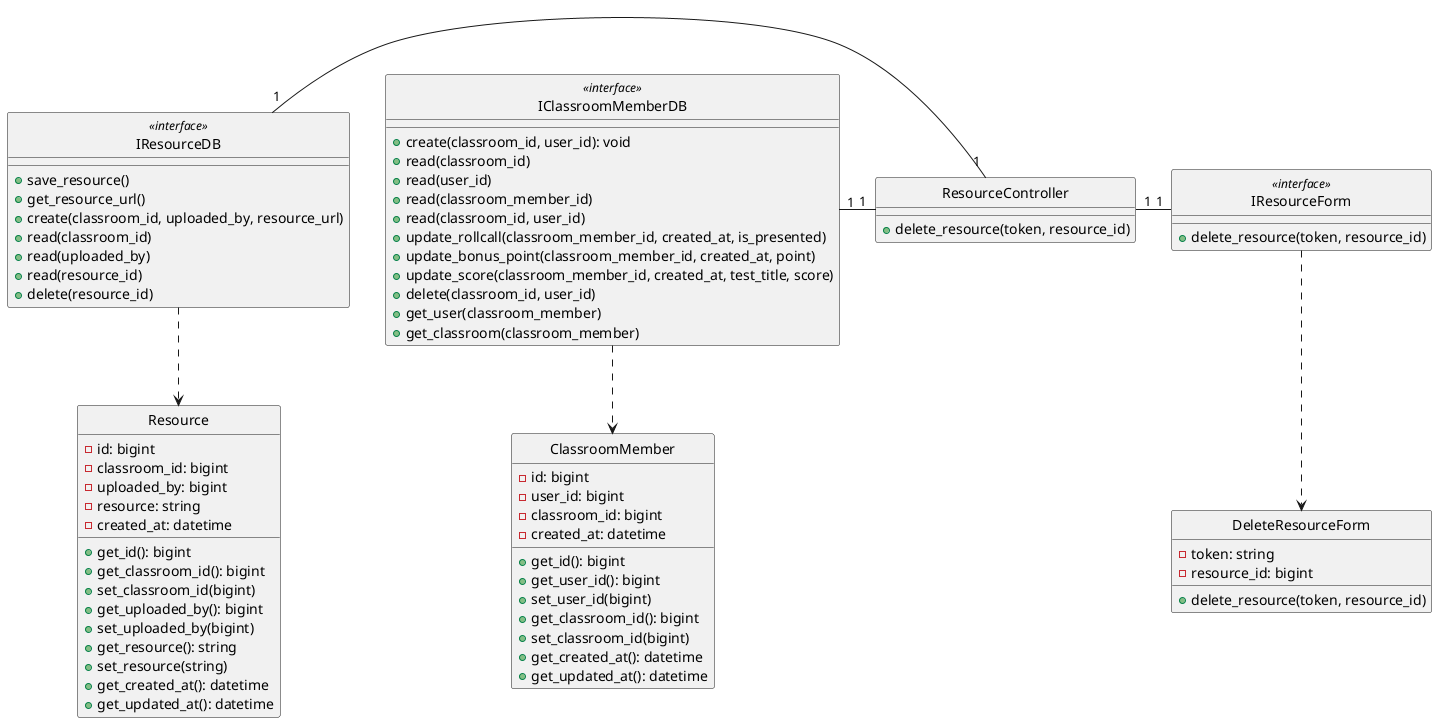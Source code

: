@startuml deleteResource

class DeleteResourceForm {
    - token: string
    - resource_id: bigint

    + delete_resource(token, resource_id)
}

class IResourceForm <<interface>> {
    + delete_resource(token, resource_id)
}

class ResourceController {
    + delete_resource(token, resource_id)
}

class ClassroomMember {
    - id: bigint
    - user_id: bigint
    - classroom_id: bigint
    - created_at: datetime

    + get_id(): bigint
    + get_user_id(): bigint
    + set_user_id(bigint)
    + get_classroom_id(): bigint
    + set_classroom_id(bigint)
    + get_created_at(): datetime
    + get_updated_at(): datetime
}

class IClassroomMemberDB <<interface>> {
    + create(classroom_id, user_id): void
    + read(classroom_id)
    + read(user_id)
    + read(classroom_member_id)
    + read(classroom_id, user_id)
    + update_rollcall(classroom_member_id, created_at, is_presented)
    + update_bonus_point(classroom_member_id, created_at, point)
    + update_score(classroom_member_id, created_at, test_title, score)
    + delete(classroom_id, user_id)
    + get_user(classroom_member)
    + get_classroom(classroom_member)
}


class Resource {
    -id: bigint
    -classroom_id: bigint
    -uploaded_by: bigint
    -resource: string
    -created_at: datetime

    + get_id(): bigint
    + get_classroom_id(): bigint
    + set_classroom_id(bigint)
    + get_uploaded_by(): bigint
    + set_uploaded_by(bigint)
    + get_resource(): string
    + set_resource(string)
    + get_created_at(): datetime
    + get_updated_at(): datetime 
}

class IResourceDB <<interface>> {
    + save_resource()
    + get_resource_url()
    + create(classroom_id, uploaded_by, resource_url)
    + read(classroom_id)
    + read(uploaded_by)
    + read(resource_id)
    + delete(resource_id)
}

hide DeleteResourceForm circle
hide IResourceForm <<interface>> circle
hide ResourceController circle
hide IClassroomMemberDB <<interface>> circle
hide ClassroomMember circle
hide IResourceDB <<interface>> circle
hide Resource circle 


IResourceForm .down.> DeleteResourceForm
IClassroomMemberDB .down.> ClassroomMember
IResourceDB .down.> Resource
IResourceForm "1"-left-"1" ResourceController
ResourceController "1"-left-"1" IClassroomMemberDB
ResourceController "1"-left-"1" IResourceDB


@enduml
